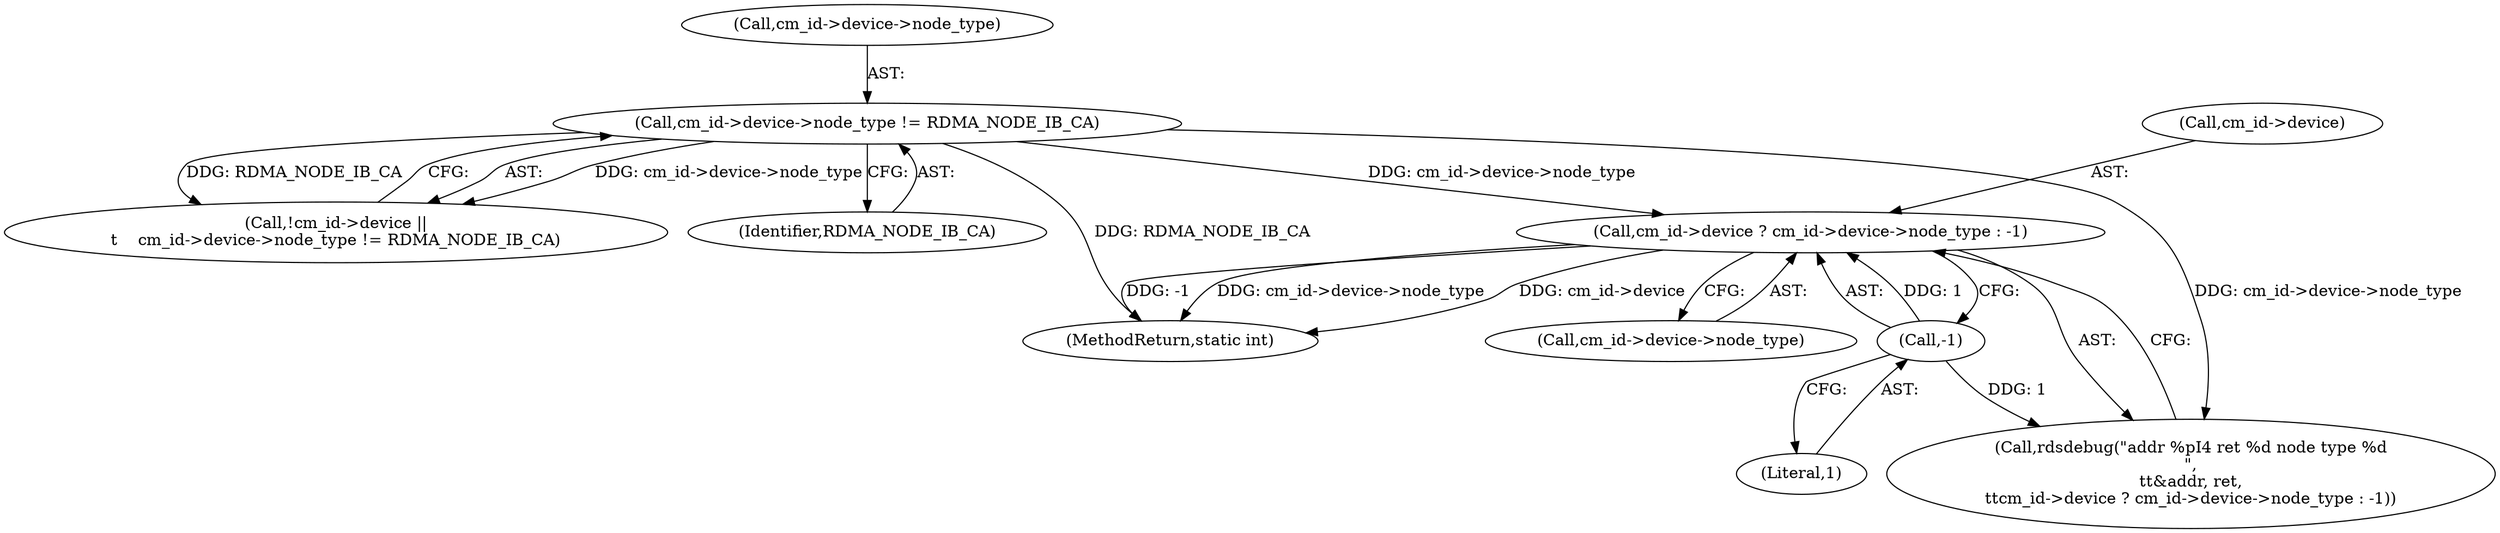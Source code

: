 digraph "0_linux_c2349758acf1874e4c2b93fe41d072336f1a31d0@pointer" {
"1000172" [label="(Call,cm_id->device ? cm_id->device->node_type : -1)"];
"1000156" [label="(Call,cm_id->device->node_type != RDMA_NODE_IB_CA)"];
"1000181" [label="(Call,-1)"];
"1000176" [label="(Call,cm_id->device->node_type)"];
"1000157" [label="(Call,cm_id->device->node_type)"];
"1000172" [label="(Call,cm_id->device ? cm_id->device->node_type : -1)"];
"1000162" [label="(Identifier,RDMA_NODE_IB_CA)"];
"1000151" [label="(Call,!cm_id->device ||\n\t    cm_id->device->node_type != RDMA_NODE_IB_CA)"];
"1000187" [label="(MethodReturn,static int)"];
"1000181" [label="(Call,-1)"];
"1000156" [label="(Call,cm_id->device->node_type != RDMA_NODE_IB_CA)"];
"1000182" [label="(Literal,1)"];
"1000173" [label="(Call,cm_id->device)"];
"1000167" [label="(Call,rdsdebug(\"addr %pI4 ret %d node type %d\n\",\n\t\t&addr, ret,\n\t\tcm_id->device ? cm_id->device->node_type : -1))"];
"1000172" -> "1000167"  [label="AST: "];
"1000172" -> "1000176"  [label="CFG: "];
"1000172" -> "1000181"  [label="CFG: "];
"1000173" -> "1000172"  [label="AST: "];
"1000176" -> "1000172"  [label="AST: "];
"1000181" -> "1000172"  [label="AST: "];
"1000167" -> "1000172"  [label="CFG: "];
"1000172" -> "1000187"  [label="DDG: -1"];
"1000172" -> "1000187"  [label="DDG: cm_id->device->node_type"];
"1000172" -> "1000187"  [label="DDG: cm_id->device"];
"1000156" -> "1000172"  [label="DDG: cm_id->device->node_type"];
"1000181" -> "1000172"  [label="DDG: 1"];
"1000156" -> "1000151"  [label="AST: "];
"1000156" -> "1000162"  [label="CFG: "];
"1000157" -> "1000156"  [label="AST: "];
"1000162" -> "1000156"  [label="AST: "];
"1000151" -> "1000156"  [label="CFG: "];
"1000156" -> "1000187"  [label="DDG: RDMA_NODE_IB_CA"];
"1000156" -> "1000151"  [label="DDG: cm_id->device->node_type"];
"1000156" -> "1000151"  [label="DDG: RDMA_NODE_IB_CA"];
"1000156" -> "1000167"  [label="DDG: cm_id->device->node_type"];
"1000181" -> "1000182"  [label="CFG: "];
"1000182" -> "1000181"  [label="AST: "];
"1000181" -> "1000167"  [label="DDG: 1"];
}
